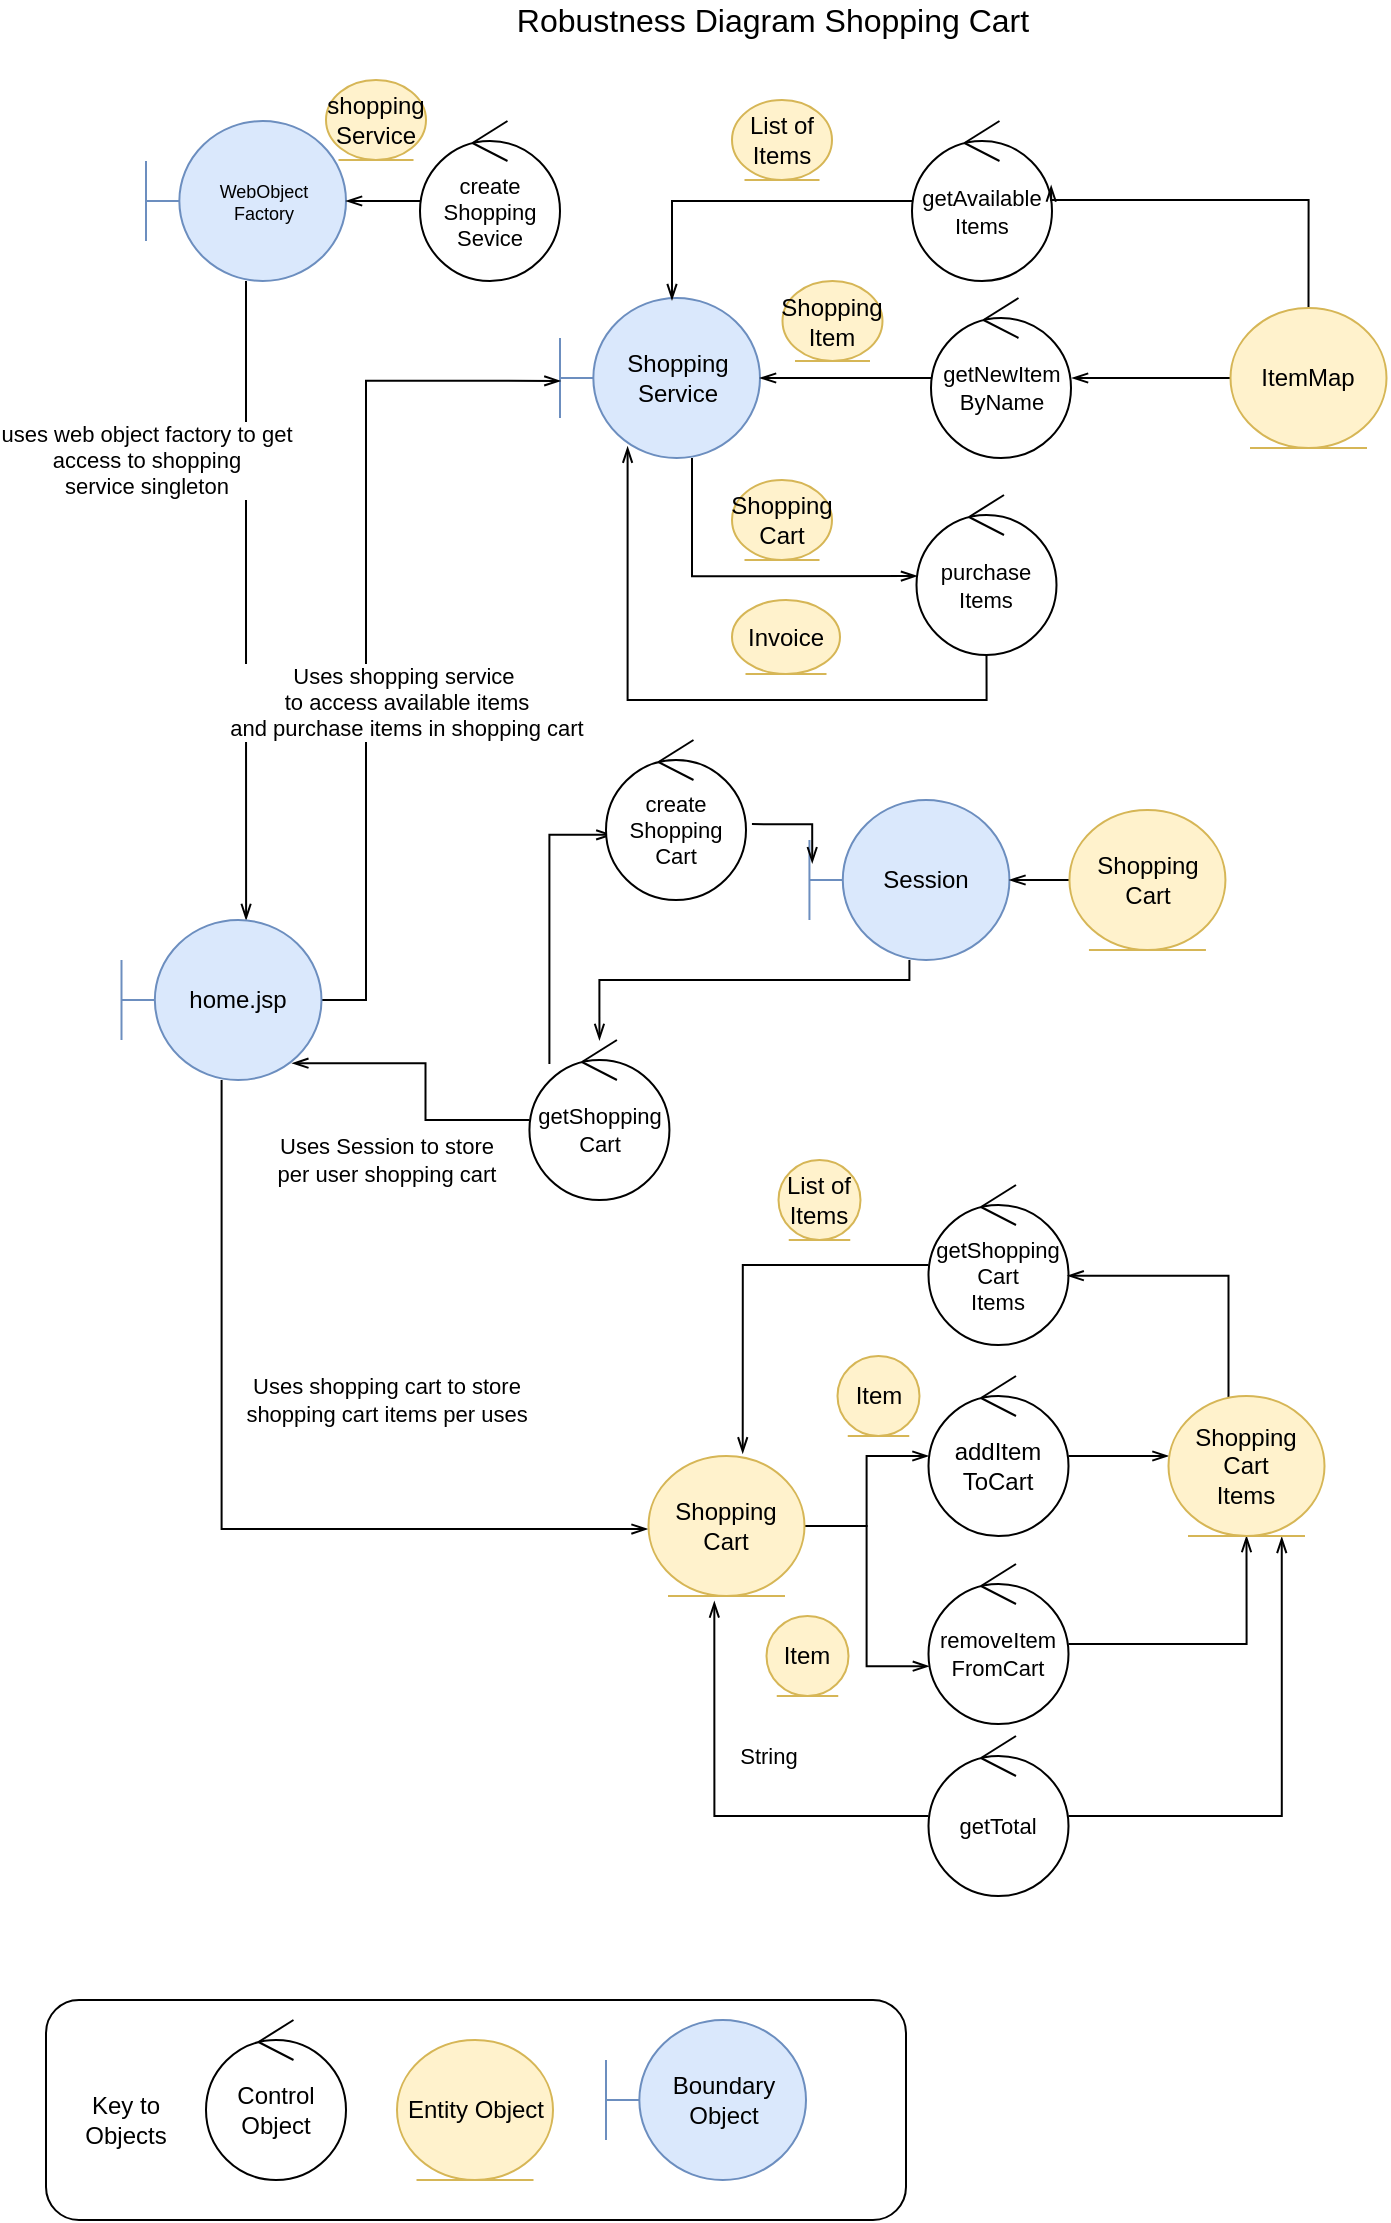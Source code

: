 <mxfile version="13.0.3" type="device"><diagram id="0575e87b-8c2b-2d22-6455-2bd15a80e59f" name="Page-1"><mxGraphModel dx="1021" dy="609" grid="1" gridSize="10" guides="1" tooltips="1" connect="0" arrows="1" fold="1" page="1" pageScale="1" pageWidth="827" pageHeight="1169" background="#ffffff" math="0" shadow="0"><root><mxCell id="0"/><mxCell id="1" parent="0"/><mxCell id="65" value="" style="rounded=1;whiteSpace=wrap;html=1;" parent="1" vertex="1"><mxGeometry x="50" y="1010" width="430" height="110" as="geometry"/></mxCell><mxCell id="59" value="Control Object" style="ellipse;shape=umlControl;whiteSpace=wrap;html=1;" parent="1" vertex="1"><mxGeometry x="130" y="1020" width="70" height="80" as="geometry"/></mxCell><mxCell id="60" value="Entity Object" style="ellipse;shape=umlEntity;whiteSpace=wrap;html=1;fillColor=#fff2cc;strokeColor=#d6b656;" parent="1" vertex="1"><mxGeometry x="225.5" y="1030" width="78" height="70" as="geometry"/></mxCell><mxCell id="61" value="Boundary Object" style="shape=umlBoundary;whiteSpace=wrap;html=1;fillColor=#dae8fc;strokeColor=#6c8ebf;" parent="1" vertex="1"><mxGeometry x="330" y="1020" width="100" height="80" as="geometry"/></mxCell><mxCell id="62" value="Key to Objects" style="text;html=1;strokeColor=none;fillColor=none;align=center;verticalAlign=middle;whiteSpace=wrap;rounded=0;" parent="1" vertex="1"><mxGeometry x="70" y="1060" width="40" height="20" as="geometry"/></mxCell><mxCell id="66" value="Robustness Diagram Shopping Cart" style="text;html=1;strokeColor=none;fillColor=none;align=center;verticalAlign=middle;whiteSpace=wrap;rounded=0;fontSize=16;" parent="1" vertex="1"><mxGeometry x="206" y="10" width="415" height="20" as="geometry"/></mxCell><mxCell id="hsn06Shv7mrSaAfWIybt-96" style="edgeStyle=orthogonalEdgeStyle;rounded=0;orthogonalLoop=1;jettySize=auto;html=1;entryX=0.004;entryY=0.507;entryDx=0;entryDy=0;entryPerimeter=0;endArrow=openThin;endFill=0;fontSize=11;" edge="1" parent="1" source="hsn06Shv7mrSaAfWIybt-66" target="hsn06Shv7mrSaAfWIybt-86"><mxGeometry relative="1" as="geometry"><Array as="points"><mxPoint x="373" y="298"/></Array></mxGeometry></mxCell><mxCell id="hsn06Shv7mrSaAfWIybt-66" value="Shopping&lt;br&gt;Service" style="shape=umlBoundary;whiteSpace=wrap;html=1;fillColor=#dae8fc;strokeColor=#6c8ebf;" vertex="1" parent="1"><mxGeometry x="307" y="159" width="100" height="80" as="geometry"/></mxCell><mxCell id="hsn06Shv7mrSaAfWIybt-128" style="edgeStyle=orthogonalEdgeStyle;rounded=0;orthogonalLoop=1;jettySize=auto;html=1;endArrow=openThin;endFill=0;fontSize=11;" edge="1" parent="1" source="hsn06Shv7mrSaAfWIybt-67" target="hsn06Shv7mrSaAfWIybt-79"><mxGeometry relative="1" as="geometry"><Array as="points"><mxPoint x="481.72" y="500"/><mxPoint x="326.72" y="500"/></Array></mxGeometry></mxCell><mxCell id="hsn06Shv7mrSaAfWIybt-67" value="Session" style="shape=umlBoundary;whiteSpace=wrap;html=1;fillColor=#dae8fc;strokeColor=#6c8ebf;" vertex="1" parent="1"><mxGeometry x="431.72" y="410" width="100" height="80" as="geometry"/></mxCell><mxCell id="hsn06Shv7mrSaAfWIybt-70" value="Invoice" style="ellipse;shape=umlEntity;whiteSpace=wrap;html=1;fillColor=#fff2cc;strokeColor=#d6b656;" vertex="1" parent="1"><mxGeometry x="393" y="310" width="54" height="37" as="geometry"/></mxCell><mxCell id="hsn06Shv7mrSaAfWIybt-110" value="uses web object factory to get &lt;br&gt;access to shopping &lt;br&gt;service singleton" style="edgeStyle=orthogonalEdgeStyle;rounded=0;orthogonalLoop=1;jettySize=auto;html=1;entryX=0.623;entryY=0;entryDx=0;entryDy=0;entryPerimeter=0;endArrow=openThin;endFill=0;fontSize=11;" edge="1" parent="1" source="hsn06Shv7mrSaAfWIybt-71" target="hsn06Shv7mrSaAfWIybt-72"><mxGeometry x="0.0" y="-86" relative="1" as="geometry"><mxPoint x="36" y="-70" as="offset"/></mxGeometry></mxCell><mxCell id="hsn06Shv7mrSaAfWIybt-71" value="WebObject&lt;br&gt;Factory" style="shape=umlBoundary;whiteSpace=wrap;html=1;fillColor=#dae8fc;strokeColor=#6c8ebf;fontSize=9;" vertex="1" parent="1"><mxGeometry x="100" y="70.5" width="100" height="80" as="geometry"/></mxCell><mxCell id="hsn06Shv7mrSaAfWIybt-132" value="Uses shopping cart to store &lt;br&gt;shopping cart items per uses" style="edgeStyle=orthogonalEdgeStyle;rounded=0;orthogonalLoop=1;jettySize=auto;html=1;entryX=-0.006;entryY=0.522;entryDx=0;entryDy=0;entryPerimeter=0;endArrow=openThin;endFill=0;fontSize=11;" edge="1" parent="1" source="hsn06Shv7mrSaAfWIybt-72" target="hsn06Shv7mrSaAfWIybt-103"><mxGeometry x="0.402" y="65" relative="1" as="geometry"><Array as="points"><mxPoint x="138" y="775"/></Array><mxPoint as="offset"/></mxGeometry></mxCell><mxCell id="hsn06Shv7mrSaAfWIybt-134" value="Uses shopping service&amp;nbsp;&lt;br&gt;to access available items&lt;br&gt;and purchase items in shopping cart" style="edgeStyle=orthogonalEdgeStyle;rounded=0;orthogonalLoop=1;jettySize=auto;html=1;entryX=0.002;entryY=0.518;entryDx=0;entryDy=0;entryPerimeter=0;endArrow=openThin;endFill=0;fontSize=11;" edge="1" parent="1" source="hsn06Shv7mrSaAfWIybt-72" target="hsn06Shv7mrSaAfWIybt-66"><mxGeometry x="-0.197" y="-20" relative="1" as="geometry"><Array as="points"><mxPoint x="210" y="510"/><mxPoint x="210" y="200"/></Array><mxPoint y="1" as="offset"/></mxGeometry></mxCell><mxCell id="hsn06Shv7mrSaAfWIybt-72" value="home.jsp" style="shape=umlBoundary;whiteSpace=wrap;html=1;fillColor=#dae8fc;strokeColor=#6c8ebf;" vertex="1" parent="1"><mxGeometry x="87.75" y="470" width="100" height="80" as="geometry"/></mxCell><mxCell id="hsn06Shv7mrSaAfWIybt-117" style="edgeStyle=orthogonalEdgeStyle;rounded=0;orthogonalLoop=1;jettySize=auto;html=1;endArrow=openThin;endFill=0;fontSize=11;" edge="1" parent="1" source="hsn06Shv7mrSaAfWIybt-73"><mxGeometry relative="1" as="geometry"><mxPoint x="611.25" y="738.0" as="targetPoint"/></mxGeometry></mxCell><mxCell id="hsn06Shv7mrSaAfWIybt-73" value="addItem&lt;br style=&quot;font-size: 12px;&quot;&gt;ToCart" style="ellipse;shape=umlControl;whiteSpace=wrap;html=1;fontSize=12;" vertex="1" parent="1"><mxGeometry x="491.25" y="698" width="70" height="80" as="geometry"/></mxCell><mxCell id="hsn06Shv7mrSaAfWIybt-118" style="edgeStyle=orthogonalEdgeStyle;rounded=0;orthogonalLoop=1;jettySize=auto;html=1;endArrow=openThin;endFill=0;fontSize=11;" edge="1" parent="1" source="hsn06Shv7mrSaAfWIybt-74" target="hsn06Shv7mrSaAfWIybt-102"><mxGeometry relative="1" as="geometry"/></mxCell><mxCell id="hsn06Shv7mrSaAfWIybt-74" value="removeItem&lt;br style=&quot;font-size: 11px;&quot;&gt;FromCart" style="ellipse;shape=umlControl;whiteSpace=wrap;html=1;fontSize=11;" vertex="1" parent="1"><mxGeometry x="491.25" y="792" width="70" height="80" as="geometry"/></mxCell><mxCell id="hsn06Shv7mrSaAfWIybt-109" style="edgeStyle=orthogonalEdgeStyle;rounded=0;orthogonalLoop=1;jettySize=auto;html=1;endArrow=openThin;endFill=0;fontSize=11;" edge="1" parent="1" source="hsn06Shv7mrSaAfWIybt-75" target="hsn06Shv7mrSaAfWIybt-71"><mxGeometry relative="1" as="geometry"/></mxCell><mxCell id="hsn06Shv7mrSaAfWIybt-75" value="create&lt;br&gt;Shopping&lt;br&gt;Sevice" style="ellipse;shape=umlControl;whiteSpace=wrap;html=1;fontSize=11;" vertex="1" parent="1"><mxGeometry x="237" y="70.5" width="70" height="80" as="geometry"/></mxCell><mxCell id="hsn06Shv7mrSaAfWIybt-93" style="edgeStyle=orthogonalEdgeStyle;rounded=0;orthogonalLoop=1;jettySize=auto;html=1;entryX=0.56;entryY=0.013;entryDx=0;entryDy=0;entryPerimeter=0;endArrow=openThin;endFill=0;fontSize=11;" edge="1" parent="1" source="hsn06Shv7mrSaAfWIybt-76" target="hsn06Shv7mrSaAfWIybt-66"><mxGeometry relative="1" as="geometry"/></mxCell><mxCell id="hsn06Shv7mrSaAfWIybt-76" value="getAvailable&lt;br style=&quot;font-size: 11px;&quot;&gt;Items" style="ellipse;shape=umlControl;whiteSpace=wrap;html=1;fontSize=11;" vertex="1" parent="1"><mxGeometry x="483" y="70.5" width="70" height="80" as="geometry"/></mxCell><mxCell id="hsn06Shv7mrSaAfWIybt-120" style="edgeStyle=orthogonalEdgeStyle;rounded=0;orthogonalLoop=1;jettySize=auto;html=1;entryX=0.604;entryY=-0.019;entryDx=0;entryDy=0;entryPerimeter=0;endArrow=openThin;endFill=0;fontSize=11;" edge="1" parent="1" source="hsn06Shv7mrSaAfWIybt-77" target="hsn06Shv7mrSaAfWIybt-103"><mxGeometry relative="1" as="geometry"/></mxCell><mxCell id="hsn06Shv7mrSaAfWIybt-77" value="getShopping&lt;br&gt;Cart&lt;br&gt;Items" style="ellipse;shape=umlControl;whiteSpace=wrap;html=1;fontSize=11;" vertex="1" parent="1"><mxGeometry x="491.25" y="602.5" width="70" height="80" as="geometry"/></mxCell><mxCell id="hsn06Shv7mrSaAfWIybt-119" style="edgeStyle=orthogonalEdgeStyle;rounded=0;orthogonalLoop=1;jettySize=auto;html=1;entryX=0.726;entryY=1.006;entryDx=0;entryDy=0;entryPerimeter=0;endArrow=openThin;endFill=0;fontSize=11;" edge="1" parent="1" source="hsn06Shv7mrSaAfWIybt-78" target="hsn06Shv7mrSaAfWIybt-102"><mxGeometry relative="1" as="geometry"/></mxCell><mxCell id="hsn06Shv7mrSaAfWIybt-124" value="String" style="edgeStyle=orthogonalEdgeStyle;rounded=0;orthogonalLoop=1;jettySize=auto;html=1;entryX=0.422;entryY=1.039;entryDx=0;entryDy=0;entryPerimeter=0;endArrow=openThin;endFill=0;fontSize=11;" edge="1" parent="1" source="hsn06Shv7mrSaAfWIybt-78" target="hsn06Shv7mrSaAfWIybt-103"><mxGeometry x="-0.254" y="-30" relative="1" as="geometry"><mxPoint as="offset"/></mxGeometry></mxCell><mxCell id="hsn06Shv7mrSaAfWIybt-78" value="getTotal" style="ellipse;shape=umlControl;whiteSpace=wrap;html=1;fontSize=11;" vertex="1" parent="1"><mxGeometry x="491.25" y="878" width="70" height="80" as="geometry"/></mxCell><mxCell id="hsn06Shv7mrSaAfWIybt-115" value="Uses Session to store &lt;br&gt;per user shopping cart" style="edgeStyle=orthogonalEdgeStyle;rounded=0;orthogonalLoop=1;jettySize=auto;html=1;entryX=0.854;entryY=0.895;entryDx=0;entryDy=0;entryPerimeter=0;endArrow=openThin;endFill=0;fontSize=11;" edge="1" parent="1" source="hsn06Shv7mrSaAfWIybt-79" target="hsn06Shv7mrSaAfWIybt-72"><mxGeometry x="-0.292" y="28" relative="1" as="geometry"><mxPoint x="221.77" y="520" as="targetPoint"/><mxPoint x="8" y="20" as="offset"/></mxGeometry></mxCell><mxCell id="hsn06Shv7mrSaAfWIybt-131" style="edgeStyle=orthogonalEdgeStyle;rounded=0;orthogonalLoop=1;jettySize=auto;html=1;entryX=0.003;entryY=0.568;entryDx=0;entryDy=0;entryPerimeter=0;endArrow=openThin;endFill=0;fontSize=11;" edge="1" parent="1" source="hsn06Shv7mrSaAfWIybt-79"><mxGeometry relative="1" as="geometry"><mxPoint x="333.18" y="427.44" as="targetPoint"/><Array as="points"><mxPoint x="301.72" y="427"/></Array></mxGeometry></mxCell><mxCell id="hsn06Shv7mrSaAfWIybt-79" value="getShopping&lt;br&gt;Cart" style="ellipse;shape=umlControl;whiteSpace=wrap;html=1;fontSize=11;" vertex="1" parent="1"><mxGeometry x="291.72" y="530" width="70" height="80" as="geometry"/></mxCell><mxCell id="hsn06Shv7mrSaAfWIybt-112" style="edgeStyle=orthogonalEdgeStyle;rounded=0;orthogonalLoop=1;jettySize=auto;html=1;entryX=0.014;entryY=0.395;entryDx=0;entryDy=0;entryPerimeter=0;endArrow=openThin;endFill=0;fontSize=11;" edge="1" parent="1" target="hsn06Shv7mrSaAfWIybt-67"><mxGeometry relative="1" as="geometry"><mxPoint x="402.97" y="422.059" as="sourcePoint"/></mxGeometry></mxCell><mxCell id="hsn06Shv7mrSaAfWIybt-80" value="create&lt;br&gt;Shopping&lt;br&gt;Cart" style="ellipse;shape=umlControl;whiteSpace=wrap;html=1;fontSize=11;" vertex="1" parent="1"><mxGeometry x="330" y="380" width="70" height="80" as="geometry"/></mxCell><mxCell id="hsn06Shv7mrSaAfWIybt-94" style="edgeStyle=orthogonalEdgeStyle;rounded=0;orthogonalLoop=1;jettySize=auto;html=1;endArrow=openThin;endFill=0;fontSize=11;" edge="1" parent="1" source="hsn06Shv7mrSaAfWIybt-83" target="hsn06Shv7mrSaAfWIybt-66"><mxGeometry relative="1" as="geometry"/></mxCell><mxCell id="hsn06Shv7mrSaAfWIybt-83" value="getNewItem&lt;br&gt;ByName" style="ellipse;shape=umlControl;whiteSpace=wrap;html=1;fontSize=11;" vertex="1" parent="1"><mxGeometry x="492.5" y="159" width="70" height="80" as="geometry"/></mxCell><mxCell id="hsn06Shv7mrSaAfWIybt-97" style="edgeStyle=orthogonalEdgeStyle;rounded=0;orthogonalLoop=1;jettySize=auto;html=1;entryX=0.338;entryY=0.929;entryDx=0;entryDy=0;entryPerimeter=0;endArrow=openThin;endFill=0;fontSize=11;" edge="1" parent="1" source="hsn06Shv7mrSaAfWIybt-86" target="hsn06Shv7mrSaAfWIybt-66"><mxGeometry relative="1" as="geometry"><Array as="points"><mxPoint x="520" y="360"/><mxPoint x="341" y="360"/></Array></mxGeometry></mxCell><mxCell id="hsn06Shv7mrSaAfWIybt-86" value="purchase&lt;br&gt;Items" style="ellipse;shape=umlControl;whiteSpace=wrap;html=1;fontSize=11;" vertex="1" parent="1"><mxGeometry x="485.25" y="257.5" width="70" height="80" as="geometry"/></mxCell><mxCell id="hsn06Shv7mrSaAfWIybt-87" value="Shopping Cart" style="ellipse;shape=umlEntity;whiteSpace=wrap;html=1;fillColor=#fff2cc;strokeColor=#d6b656;" vertex="1" parent="1"><mxGeometry x="393" y="250" width="50" height="40" as="geometry"/></mxCell><mxCell id="hsn06Shv7mrSaAfWIybt-95" style="edgeStyle=orthogonalEdgeStyle;rounded=0;orthogonalLoop=1;jettySize=auto;html=1;endArrow=openThin;endFill=0;fontSize=11;" edge="1" parent="1" source="hsn06Shv7mrSaAfWIybt-88"><mxGeometry relative="1" as="geometry"><mxPoint x="563" y="199" as="targetPoint"/></mxGeometry></mxCell><mxCell id="hsn06Shv7mrSaAfWIybt-100" style="edgeStyle=orthogonalEdgeStyle;rounded=0;orthogonalLoop=1;jettySize=auto;html=1;entryX=0.994;entryY=0.403;entryDx=0;entryDy=0;entryPerimeter=0;endArrow=openThin;endFill=0;fontSize=11;" edge="1" parent="1" source="hsn06Shv7mrSaAfWIybt-88" target="hsn06Shv7mrSaAfWIybt-76"><mxGeometry relative="1" as="geometry"><Array as="points"><mxPoint x="681" y="110"/><mxPoint x="553" y="110"/></Array></mxGeometry></mxCell><mxCell id="hsn06Shv7mrSaAfWIybt-88" value="ItemMap" style="ellipse;shape=umlEntity;whiteSpace=wrap;html=1;fillColor=#fff2cc;strokeColor=#d6b656;" vertex="1" parent="1"><mxGeometry x="642.25" y="164" width="78" height="70" as="geometry"/></mxCell><mxCell id="hsn06Shv7mrSaAfWIybt-98" value="List of Items" style="ellipse;shape=umlEntity;whiteSpace=wrap;html=1;fillColor=#fff2cc;strokeColor=#d6b656;" vertex="1" parent="1"><mxGeometry x="393" y="60" width="50" height="40" as="geometry"/></mxCell><mxCell id="hsn06Shv7mrSaAfWIybt-99" value="Shopping&lt;br&gt;Item" style="ellipse;shape=umlEntity;whiteSpace=wrap;html=1;fillColor=#fff2cc;strokeColor=#d6b656;" vertex="1" parent="1"><mxGeometry x="418.25" y="150.5" width="50" height="40" as="geometry"/></mxCell><mxCell id="hsn06Shv7mrSaAfWIybt-133" style="edgeStyle=orthogonalEdgeStyle;rounded=0;orthogonalLoop=1;jettySize=auto;html=1;endArrow=openThin;endFill=0;fontSize=11;" edge="1" parent="1" source="hsn06Shv7mrSaAfWIybt-101" target="hsn06Shv7mrSaAfWIybt-67"><mxGeometry relative="1" as="geometry"/></mxCell><mxCell id="hsn06Shv7mrSaAfWIybt-101" value="Shopping Cart" style="ellipse;shape=umlEntity;whiteSpace=wrap;html=1;fillColor=#fff2cc;strokeColor=#d6b656;" vertex="1" parent="1"><mxGeometry x="561.72" y="415" width="78" height="70" as="geometry"/></mxCell><mxCell id="hsn06Shv7mrSaAfWIybt-116" style="edgeStyle=orthogonalEdgeStyle;rounded=0;orthogonalLoop=1;jettySize=auto;html=1;entryX=0.994;entryY=0.567;entryDx=0;entryDy=0;entryPerimeter=0;endArrow=openThin;endFill=0;fontSize=11;" edge="1" parent="1" source="hsn06Shv7mrSaAfWIybt-102" target="hsn06Shv7mrSaAfWIybt-77"><mxGeometry relative="1" as="geometry"><Array as="points"><mxPoint x="641.25" y="743"/><mxPoint x="641.25" y="648"/></Array></mxGeometry></mxCell><mxCell id="hsn06Shv7mrSaAfWIybt-102" value="Shopping Cart&lt;br&gt;Items" style="ellipse;shape=umlEntity;whiteSpace=wrap;html=1;fillColor=#fff2cc;strokeColor=#d6b656;" vertex="1" parent="1"><mxGeometry x="611.25" y="708" width="78" height="70" as="geometry"/></mxCell><mxCell id="hsn06Shv7mrSaAfWIybt-121" style="edgeStyle=orthogonalEdgeStyle;rounded=0;orthogonalLoop=1;jettySize=auto;html=1;endArrow=openThin;endFill=0;fontSize=11;" edge="1" parent="1" source="hsn06Shv7mrSaAfWIybt-103" target="hsn06Shv7mrSaAfWIybt-73"><mxGeometry relative="1" as="geometry"/></mxCell><mxCell id="hsn06Shv7mrSaAfWIybt-122" style="edgeStyle=orthogonalEdgeStyle;rounded=0;orthogonalLoop=1;jettySize=auto;html=1;entryX=0.003;entryY=0.639;entryDx=0;entryDy=0;entryPerimeter=0;endArrow=openThin;endFill=0;fontSize=11;" edge="1" parent="1" source="hsn06Shv7mrSaAfWIybt-103" target="hsn06Shv7mrSaAfWIybt-74"><mxGeometry relative="1" as="geometry"/></mxCell><mxCell id="hsn06Shv7mrSaAfWIybt-103" value="Shopping Cart" style="ellipse;shape=umlEntity;whiteSpace=wrap;html=1;fillColor=#fff2cc;strokeColor=#d6b656;" vertex="1" parent="1"><mxGeometry x="351.25" y="738" width="78" height="70" as="geometry"/></mxCell><mxCell id="hsn06Shv7mrSaAfWIybt-108" value="shopping&lt;br&gt;Service" style="ellipse;shape=umlEntity;whiteSpace=wrap;html=1;fillColor=#fff2cc;strokeColor=#d6b656;" vertex="1" parent="1"><mxGeometry x="190" y="50" width="50" height="40" as="geometry"/></mxCell><mxCell id="hsn06Shv7mrSaAfWIybt-125" value="Item" style="ellipse;shape=umlEntity;whiteSpace=wrap;html=1;fillColor=#fff2cc;strokeColor=#d6b656;" vertex="1" parent="1"><mxGeometry x="445.75" y="688" width="41" height="40" as="geometry"/></mxCell><mxCell id="hsn06Shv7mrSaAfWIybt-126" value="Item" style="ellipse;shape=umlEntity;whiteSpace=wrap;html=1;fillColor=#fff2cc;strokeColor=#d6b656;" vertex="1" parent="1"><mxGeometry x="410.25" y="818" width="41" height="40" as="geometry"/></mxCell><mxCell id="hsn06Shv7mrSaAfWIybt-127" value="List of Items" style="ellipse;shape=umlEntity;whiteSpace=wrap;html=1;fillColor=#fff2cc;strokeColor=#d6b656;" vertex="1" parent="1"><mxGeometry x="416.25" y="590" width="41" height="40" as="geometry"/></mxCell></root></mxGraphModel></diagram></mxfile>